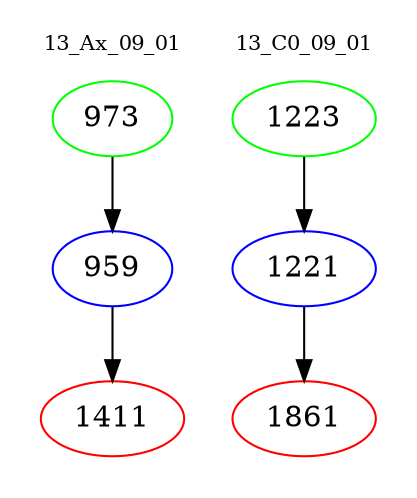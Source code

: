 digraph{
subgraph cluster_0 {
color = white
label = "13_Ax_09_01";
fontsize=10;
T0_973 [label="973", color="green"]
T0_973 -> T0_959 [color="black"]
T0_959 [label="959", color="blue"]
T0_959 -> T0_1411 [color="black"]
T0_1411 [label="1411", color="red"]
}
subgraph cluster_1 {
color = white
label = "13_C0_09_01";
fontsize=10;
T1_1223 [label="1223", color="green"]
T1_1223 -> T1_1221 [color="black"]
T1_1221 [label="1221", color="blue"]
T1_1221 -> T1_1861 [color="black"]
T1_1861 [label="1861", color="red"]
}
}
